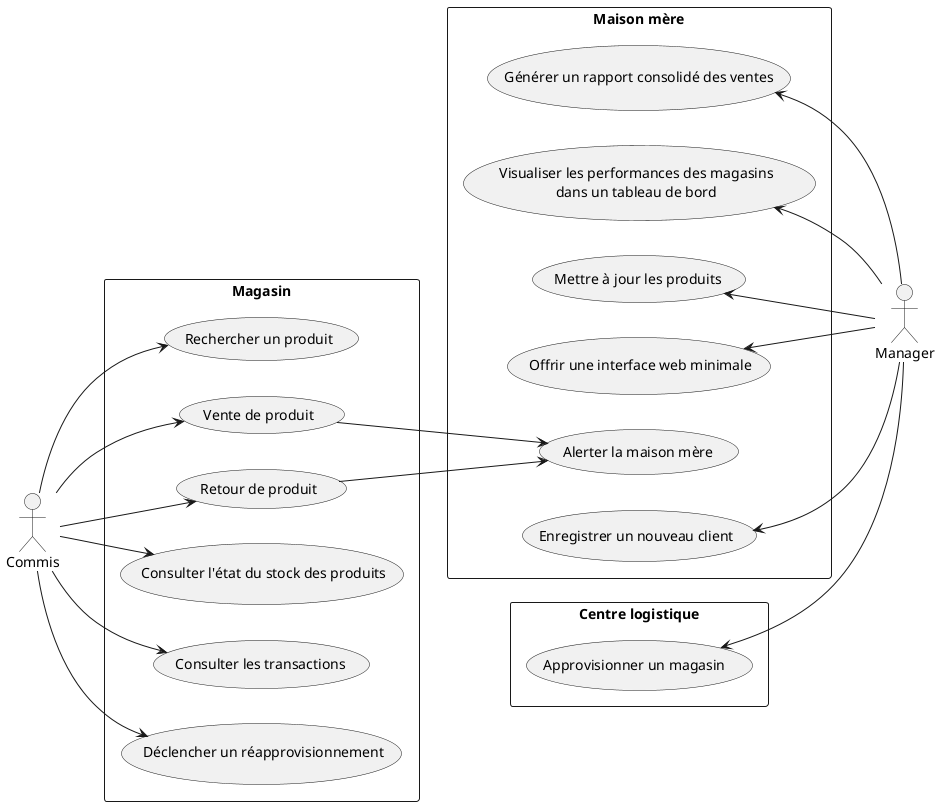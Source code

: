 @startuml
left to right direction
actor "Commis" as fc
actor "Manager" as fc2
rectangle Magasin {
  usecase "Rechercher un produit" as UC1
  usecase "Vente de produit" as UC2
  usecase "Retour de produit" as UC3
  usecase " Consulter l'état du stock des produits" as UC4
  usecase " Consulter les transactions" as UC5
  usecase " Déclencher un réapprovisionnement" as UC6
}
fc --> UC1
fc --> UC2
fc --> UC3
fc --> UC4
fc --> UC5
fc --> UC6

rectangle "Maison mère" {
  usecase "Générer un rapport consolidé des ventes" as UC7
  usecase "Visualiser les performances des magasins\ndans un tableau de bord" as UC8
  usecase " Mettre à jour les produits" as UC9
  usecase " Offrir une interface web minimale" as UC10
  usecase " Alerter la maison mère" as UC11
  usecase "Enregistrer un nouveau client" as UC13
}
UC2 --> UC11
UC3 --> UC11

UC7 <-- fc2
UC8 <-- fc2
UC9 <-- fc2
UC10 <-- fc2
UC13 <-- fc2

rectangle "Centre logistique" {
  usecase "Approvisionner un magasin " as UC12
}

UC12 <-- fc2

@enduml
